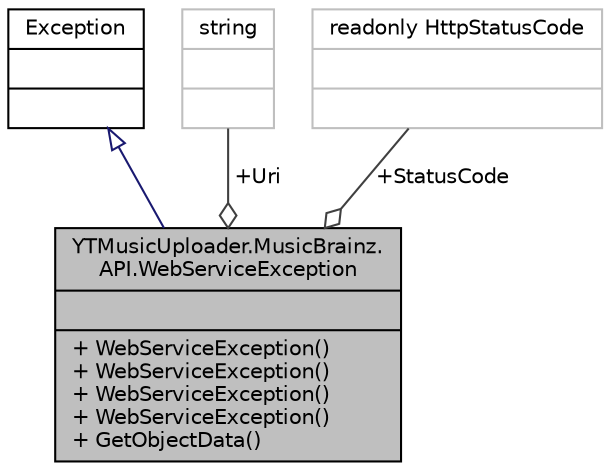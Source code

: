 digraph "YTMusicUploader.MusicBrainz.API.WebServiceException"
{
 // LATEX_PDF_SIZE
  edge [fontname="Helvetica",fontsize="10",labelfontname="Helvetica",labelfontsize="10"];
  node [fontname="Helvetica",fontsize="10",shape=record];
  Node1 [label="{YTMusicUploader.MusicBrainz.\lAPI.WebServiceException\n||+ WebServiceException()\l+ WebServiceException()\l+ WebServiceException()\l+ WebServiceException()\l+ GetObjectData()\l}",height=0.2,width=0.4,color="black", fillcolor="grey75", style="filled", fontcolor="black",tooltip="Exception containing error information returned by the MusicBrainz webservice."];
  Node2 -> Node1 [dir="back",color="midnightblue",fontsize="10",style="solid",arrowtail="onormal",fontname="Helvetica"];
  Node2 [label="{Exception\n||}",height=0.2,width=0.4,color="black", fillcolor="white", style="filled",URL="$df/d70/class_exception.html",tooltip=" "];
  Node3 -> Node1 [color="grey25",fontsize="10",style="solid",label=" +Uri" ,arrowhead="odiamond",fontname="Helvetica"];
  Node3 [label="{string\n||}",height=0.2,width=0.4,color="grey75", fillcolor="white", style="filled",tooltip=" "];
  Node4 -> Node1 [color="grey25",fontsize="10",style="solid",label=" +StatusCode" ,arrowhead="odiamond",fontname="Helvetica"];
  Node4 [label="{readonly HttpStatusCode\n||}",height=0.2,width=0.4,color="grey75", fillcolor="white", style="filled",tooltip=" "];
}
